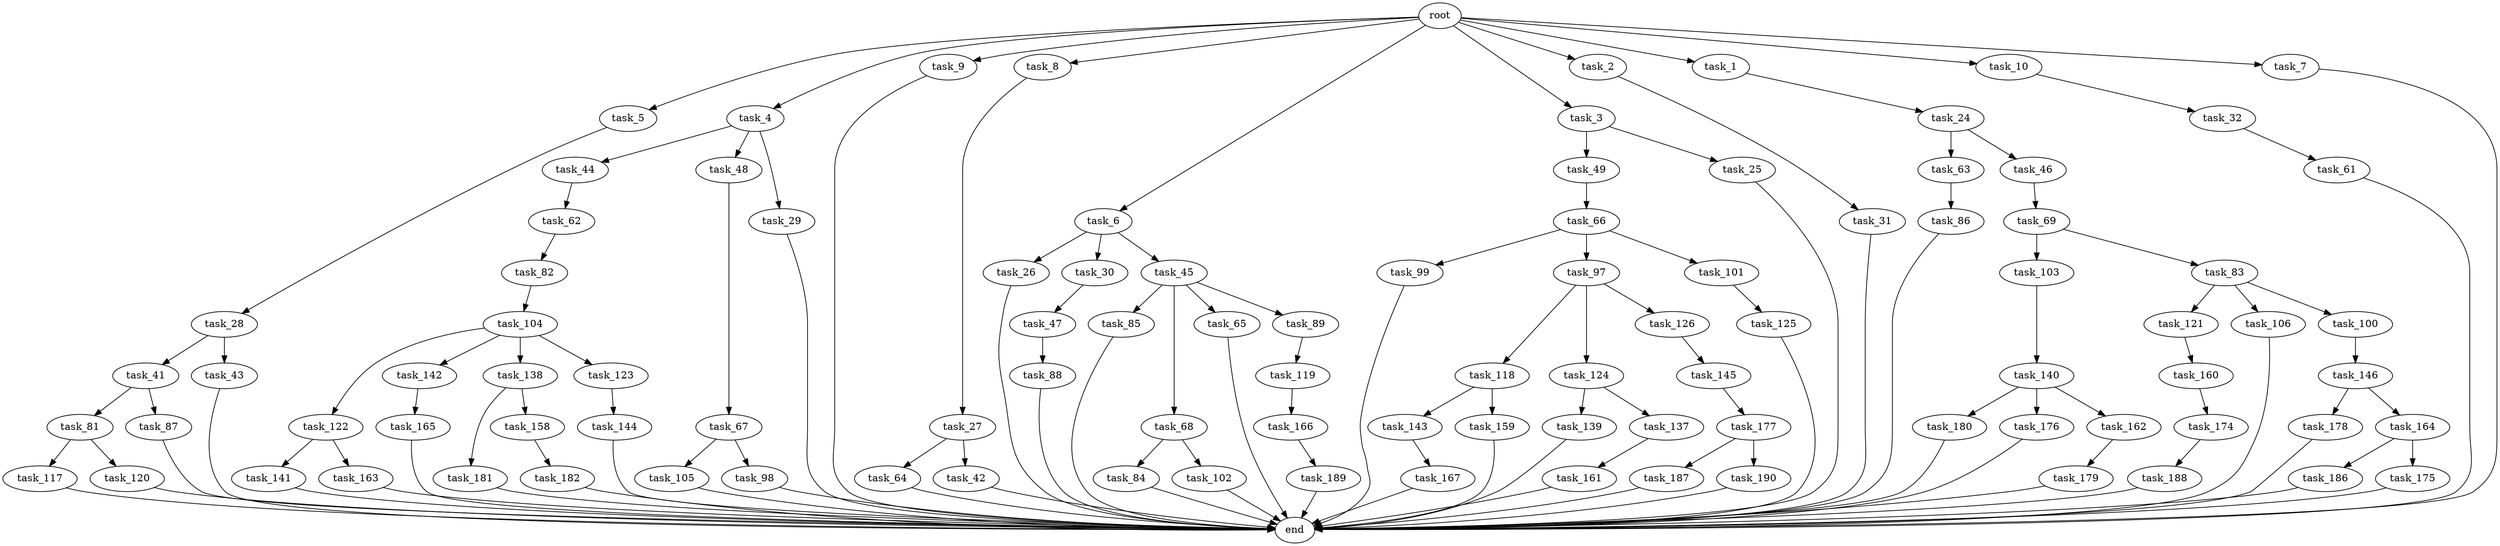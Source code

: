 digraph G {
  task_41 [size="4209067950.080000"];
  task_27 [size="4209067950.080000"];
  task_122 [size="773094113.280000"];
  task_117 [size="343597383.680000"];
  task_119 [size="6957847019.520000"];
  task_181 [size="1374389534.720000"];
  task_182 [size="6957847019.520000"];
  task_187 [size="1374389534.720000"];
  task_66 [size="5497558138.880000"];
  task_5 [size="10.240000"];
  task_4 [size="10.240000"];
  task_121 [size="5497558138.880000"];
  task_84 [size="3092376453.120000"];
  task_81 [size="343597383.680000"];
  task_31 [size="1374389534.720000"];
  task_143 [size="1374389534.720000"];
  task_26 [size="5497558138.880000"];
  task_64 [size="3092376453.120000"];
  task_103 [size="5497558138.880000"];
  task_118 [size="1374389534.720000"];
  task_141 [size="773094113.280000"];
  task_190 [size="1374389534.720000"];
  task_28 [size="6957847019.520000"];
  task_102 [size="3092376453.120000"];
  task_82 [size="5497558138.880000"];
  task_9 [size="10.240000"];
  task_44 [size="6957847019.520000"];
  task_105 [size="4209067950.080000"];
  task_142 [size="773094113.280000"];
  task_88 [size="8589934592.000000"];
  root [size="0.000000"];
  task_8 [size="10.240000"];
  task_86 [size="4209067950.080000"];
  task_160 [size="2147483648.000000"];
  task_167 [size="8589934592.000000"];
  task_179 [size="343597383.680000"];
  task_166 [size="5497558138.880000"];
  task_83 [size="5497558138.880000"];
  task_138 [size="773094113.280000"];
  task_174 [size="6957847019.520000"];
  task_188 [size="773094113.280000"];
  task_140 [size="8589934592.000000"];
  task_158 [size="1374389534.720000"];
  task_24 [size="4209067950.080000"];
  task_180 [size="773094113.280000"];
  task_186 [size="6957847019.520000"];
  task_104 [size="4209067950.080000"];
  task_177 [size="5497558138.880000"];
  task_106 [size="5497558138.880000"];
  task_43 [size="4209067950.080000"];
  task_63 [size="5497558138.880000"];
  task_6 [size="10.240000"];
  task_3 [size="10.240000"];
  task_99 [size="6957847019.520000"];
  task_139 [size="4209067950.080000"];
  end [size="0.000000"];
  task_144 [size="4209067950.080000"];
  task_85 [size="5497558138.880000"];
  task_69 [size="2147483648.000000"];
  task_49 [size="343597383.680000"];
  task_176 [size="773094113.280000"];
  task_62 [size="5497558138.880000"];
  task_163 [size="773094113.280000"];
  task_161 [size="2147483648.000000"];
  task_165 [size="3092376453.120000"];
  task_30 [size="5497558138.880000"];
  task_137 [size="4209067950.080000"];
  task_48 [size="6957847019.520000"];
  task_45 [size="5497558138.880000"];
  task_46 [size="5497558138.880000"];
  task_124 [size="1374389534.720000"];
  task_32 [size="8589934592.000000"];
  task_145 [size="4209067950.080000"];
  task_125 [size="773094113.280000"];
  task_162 [size="773094113.280000"];
  task_2 [size="10.240000"];
  task_1 [size="10.240000"];
  task_25 [size="343597383.680000"];
  task_68 [size="5497558138.880000"];
  task_146 [size="3092376453.120000"];
  task_29 [size="6957847019.520000"];
  task_123 [size="773094113.280000"];
  task_87 [size="343597383.680000"];
  task_42 [size="3092376453.120000"];
  task_178 [size="1374389534.720000"];
  task_126 [size="1374389534.720000"];
  task_164 [size="1374389534.720000"];
  task_97 [size="6957847019.520000"];
  task_10 [size="10.240000"];
  task_65 [size="5497558138.880000"];
  task_67 [size="3092376453.120000"];
  task_7 [size="10.240000"];
  task_189 [size="3092376453.120000"];
  task_120 [size="343597383.680000"];
  task_47 [size="6957847019.520000"];
  task_100 [size="5497558138.880000"];
  task_98 [size="4209067950.080000"];
  task_89 [size="5497558138.880000"];
  task_61 [size="4209067950.080000"];
  task_101 [size="6957847019.520000"];
  task_159 [size="1374389534.720000"];
  task_175 [size="6957847019.520000"];

  task_41 -> task_81 [size="33554432.000000"];
  task_41 -> task_87 [size="33554432.000000"];
  task_27 -> task_42 [size="301989888.000000"];
  task_27 -> task_64 [size="301989888.000000"];
  task_122 -> task_163 [size="75497472.000000"];
  task_122 -> task_141 [size="75497472.000000"];
  task_117 -> end [size="1.000000"];
  task_119 -> task_166 [size="536870912.000000"];
  task_181 -> end [size="1.000000"];
  task_182 -> end [size="1.000000"];
  task_187 -> end [size="1.000000"];
  task_66 -> task_97 [size="679477248.000000"];
  task_66 -> task_99 [size="679477248.000000"];
  task_66 -> task_101 [size="679477248.000000"];
  task_5 -> task_28 [size="679477248.000000"];
  task_4 -> task_44 [size="679477248.000000"];
  task_4 -> task_29 [size="679477248.000000"];
  task_4 -> task_48 [size="679477248.000000"];
  task_121 -> task_160 [size="209715200.000000"];
  task_84 -> end [size="1.000000"];
  task_81 -> task_120 [size="33554432.000000"];
  task_81 -> task_117 [size="33554432.000000"];
  task_31 -> end [size="1.000000"];
  task_143 -> task_167 [size="838860800.000000"];
  task_26 -> end [size="1.000000"];
  task_64 -> end [size="1.000000"];
  task_103 -> task_140 [size="838860800.000000"];
  task_118 -> task_143 [size="134217728.000000"];
  task_118 -> task_159 [size="134217728.000000"];
  task_141 -> end [size="1.000000"];
  task_190 -> end [size="1.000000"];
  task_28 -> task_41 [size="411041792.000000"];
  task_28 -> task_43 [size="411041792.000000"];
  task_102 -> end [size="1.000000"];
  task_82 -> task_104 [size="411041792.000000"];
  task_9 -> end [size="1.000000"];
  task_44 -> task_62 [size="536870912.000000"];
  task_105 -> end [size="1.000000"];
  task_142 -> task_165 [size="301989888.000000"];
  task_88 -> end [size="1.000000"];
  root -> task_8 [size="1.000000"];
  root -> task_10 [size="1.000000"];
  root -> task_2 [size="1.000000"];
  root -> task_5 [size="1.000000"];
  root -> task_4 [size="1.000000"];
  root -> task_9 [size="1.000000"];
  root -> task_1 [size="1.000000"];
  root -> task_7 [size="1.000000"];
  root -> task_6 [size="1.000000"];
  root -> task_3 [size="1.000000"];
  task_8 -> task_27 [size="411041792.000000"];
  task_86 -> end [size="1.000000"];
  task_160 -> task_174 [size="679477248.000000"];
  task_167 -> end [size="1.000000"];
  task_179 -> end [size="1.000000"];
  task_166 -> task_189 [size="301989888.000000"];
  task_83 -> task_121 [size="536870912.000000"];
  task_83 -> task_100 [size="536870912.000000"];
  task_83 -> task_106 [size="536870912.000000"];
  task_138 -> task_158 [size="134217728.000000"];
  task_138 -> task_181 [size="134217728.000000"];
  task_174 -> task_188 [size="75497472.000000"];
  task_188 -> end [size="1.000000"];
  task_140 -> task_180 [size="75497472.000000"];
  task_140 -> task_162 [size="75497472.000000"];
  task_140 -> task_176 [size="75497472.000000"];
  task_158 -> task_182 [size="679477248.000000"];
  task_24 -> task_46 [size="536870912.000000"];
  task_24 -> task_63 [size="536870912.000000"];
  task_180 -> end [size="1.000000"];
  task_186 -> end [size="1.000000"];
  task_104 -> task_142 [size="75497472.000000"];
  task_104 -> task_138 [size="75497472.000000"];
  task_104 -> task_123 [size="75497472.000000"];
  task_104 -> task_122 [size="75497472.000000"];
  task_177 -> task_190 [size="134217728.000000"];
  task_177 -> task_187 [size="134217728.000000"];
  task_106 -> end [size="1.000000"];
  task_43 -> end [size="1.000000"];
  task_63 -> task_86 [size="411041792.000000"];
  task_6 -> task_30 [size="536870912.000000"];
  task_6 -> task_45 [size="536870912.000000"];
  task_6 -> task_26 [size="536870912.000000"];
  task_3 -> task_49 [size="33554432.000000"];
  task_3 -> task_25 [size="33554432.000000"];
  task_99 -> end [size="1.000000"];
  task_139 -> end [size="1.000000"];
  task_144 -> end [size="1.000000"];
  task_85 -> end [size="1.000000"];
  task_69 -> task_83 [size="536870912.000000"];
  task_69 -> task_103 [size="536870912.000000"];
  task_49 -> task_66 [size="536870912.000000"];
  task_176 -> end [size="1.000000"];
  task_62 -> task_82 [size="536870912.000000"];
  task_163 -> end [size="1.000000"];
  task_161 -> end [size="1.000000"];
  task_165 -> end [size="1.000000"];
  task_30 -> task_47 [size="679477248.000000"];
  task_137 -> task_161 [size="209715200.000000"];
  task_48 -> task_67 [size="301989888.000000"];
  task_45 -> task_68 [size="536870912.000000"];
  task_45 -> task_85 [size="536870912.000000"];
  task_45 -> task_89 [size="536870912.000000"];
  task_45 -> task_65 [size="536870912.000000"];
  task_46 -> task_69 [size="209715200.000000"];
  task_124 -> task_137 [size="411041792.000000"];
  task_124 -> task_139 [size="411041792.000000"];
  task_32 -> task_61 [size="411041792.000000"];
  task_145 -> task_177 [size="536870912.000000"];
  task_125 -> end [size="1.000000"];
  task_162 -> task_179 [size="33554432.000000"];
  task_2 -> task_31 [size="134217728.000000"];
  task_1 -> task_24 [size="411041792.000000"];
  task_25 -> end [size="1.000000"];
  task_68 -> task_84 [size="301989888.000000"];
  task_68 -> task_102 [size="301989888.000000"];
  task_146 -> task_178 [size="134217728.000000"];
  task_146 -> task_164 [size="134217728.000000"];
  task_29 -> end [size="1.000000"];
  task_123 -> task_144 [size="411041792.000000"];
  task_87 -> end [size="1.000000"];
  task_42 -> end [size="1.000000"];
  task_178 -> end [size="1.000000"];
  task_126 -> task_145 [size="411041792.000000"];
  task_164 -> task_175 [size="679477248.000000"];
  task_164 -> task_186 [size="679477248.000000"];
  task_97 -> task_118 [size="134217728.000000"];
  task_97 -> task_124 [size="134217728.000000"];
  task_97 -> task_126 [size="134217728.000000"];
  task_10 -> task_32 [size="838860800.000000"];
  task_65 -> end [size="1.000000"];
  task_67 -> task_98 [size="411041792.000000"];
  task_67 -> task_105 [size="411041792.000000"];
  task_7 -> end [size="1.000000"];
  task_189 -> end [size="1.000000"];
  task_120 -> end [size="1.000000"];
  task_47 -> task_88 [size="838860800.000000"];
  task_100 -> task_146 [size="301989888.000000"];
  task_98 -> end [size="1.000000"];
  task_89 -> task_119 [size="679477248.000000"];
  task_61 -> end [size="1.000000"];
  task_101 -> task_125 [size="75497472.000000"];
  task_159 -> end [size="1.000000"];
  task_175 -> end [size="1.000000"];
}
